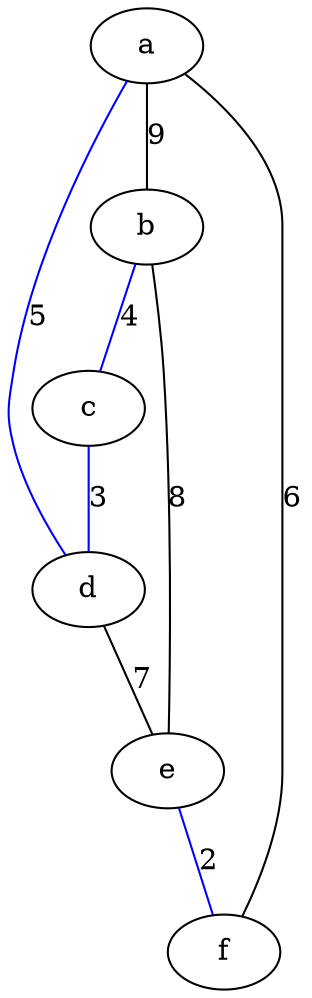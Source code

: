 graph G {
a;
b;
c;
d;
e;
f;
a -- b [label="9"]
a -- f [label="6"]
a -- d [label="5", color="blue"]
b -- c [label="4", color="blue"]
b -- e [label="8"]
c -- d [label="3", color="blue"]
d -- e [label="7"]
e -- f [label="2", color="blue"]
}
